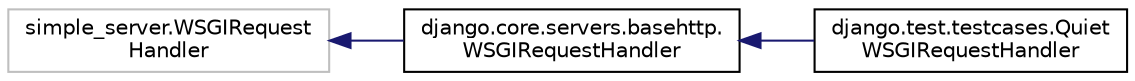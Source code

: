 digraph "Graphical Class Hierarchy"
{
 // LATEX_PDF_SIZE
  edge [fontname="Helvetica",fontsize="10",labelfontname="Helvetica",labelfontsize="10"];
  node [fontname="Helvetica",fontsize="10",shape=record];
  rankdir="LR";
  Node3658 [label="simple_server.WSGIRequest\lHandler",height=0.2,width=0.4,color="grey75", fillcolor="white", style="filled",tooltip=" "];
  Node3658 -> Node0 [dir="back",color="midnightblue",fontsize="10",style="solid",fontname="Helvetica"];
  Node0 [label="django.core.servers.basehttp.\lWSGIRequestHandler",height=0.2,width=0.4,color="black", fillcolor="white", style="filled",URL="$dd/d90/classdjango_1_1core_1_1servers_1_1basehttp_1_1_w_s_g_i_request_handler.html",tooltip=" "];
  Node0 -> Node1 [dir="back",color="midnightblue",fontsize="10",style="solid",fontname="Helvetica"];
  Node1 [label="django.test.testcases.Quiet\lWSGIRequestHandler",height=0.2,width=0.4,color="black", fillcolor="white", style="filled",URL="$d4/db2/classdjango_1_1test_1_1testcases_1_1_quiet_w_s_g_i_request_handler.html",tooltip=" "];
}
